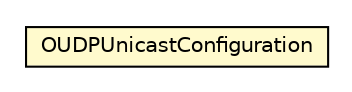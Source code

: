 #!/usr/local/bin/dot
#
# Class diagram 
# Generated by UMLGraph version R5_6-24-gf6e263 (http://www.umlgraph.org/)
#

digraph G {
	edge [fontname="Helvetica",fontsize=10,labelfontname="Helvetica",labelfontsize=10];
	node [fontname="Helvetica",fontsize=10,shape=plaintext];
	nodesep=0.25;
	ranksep=0.5;
	// com.orientechnologies.orient.core.db.config.OUDPUnicastConfiguration
	c7701084 [label=<<table title="com.orientechnologies.orient.core.db.config.OUDPUnicastConfiguration" border="0" cellborder="1" cellspacing="0" cellpadding="2" port="p" bgcolor="lemonChiffon" href="./OUDPUnicastConfiguration.html">
		<tr><td><table border="0" cellspacing="0" cellpadding="1">
<tr><td align="center" balign="center"> OUDPUnicastConfiguration </td></tr>
		</table></td></tr>
		</table>>, URL="./OUDPUnicastConfiguration.html", fontname="Helvetica", fontcolor="black", fontsize=10.0];
}

